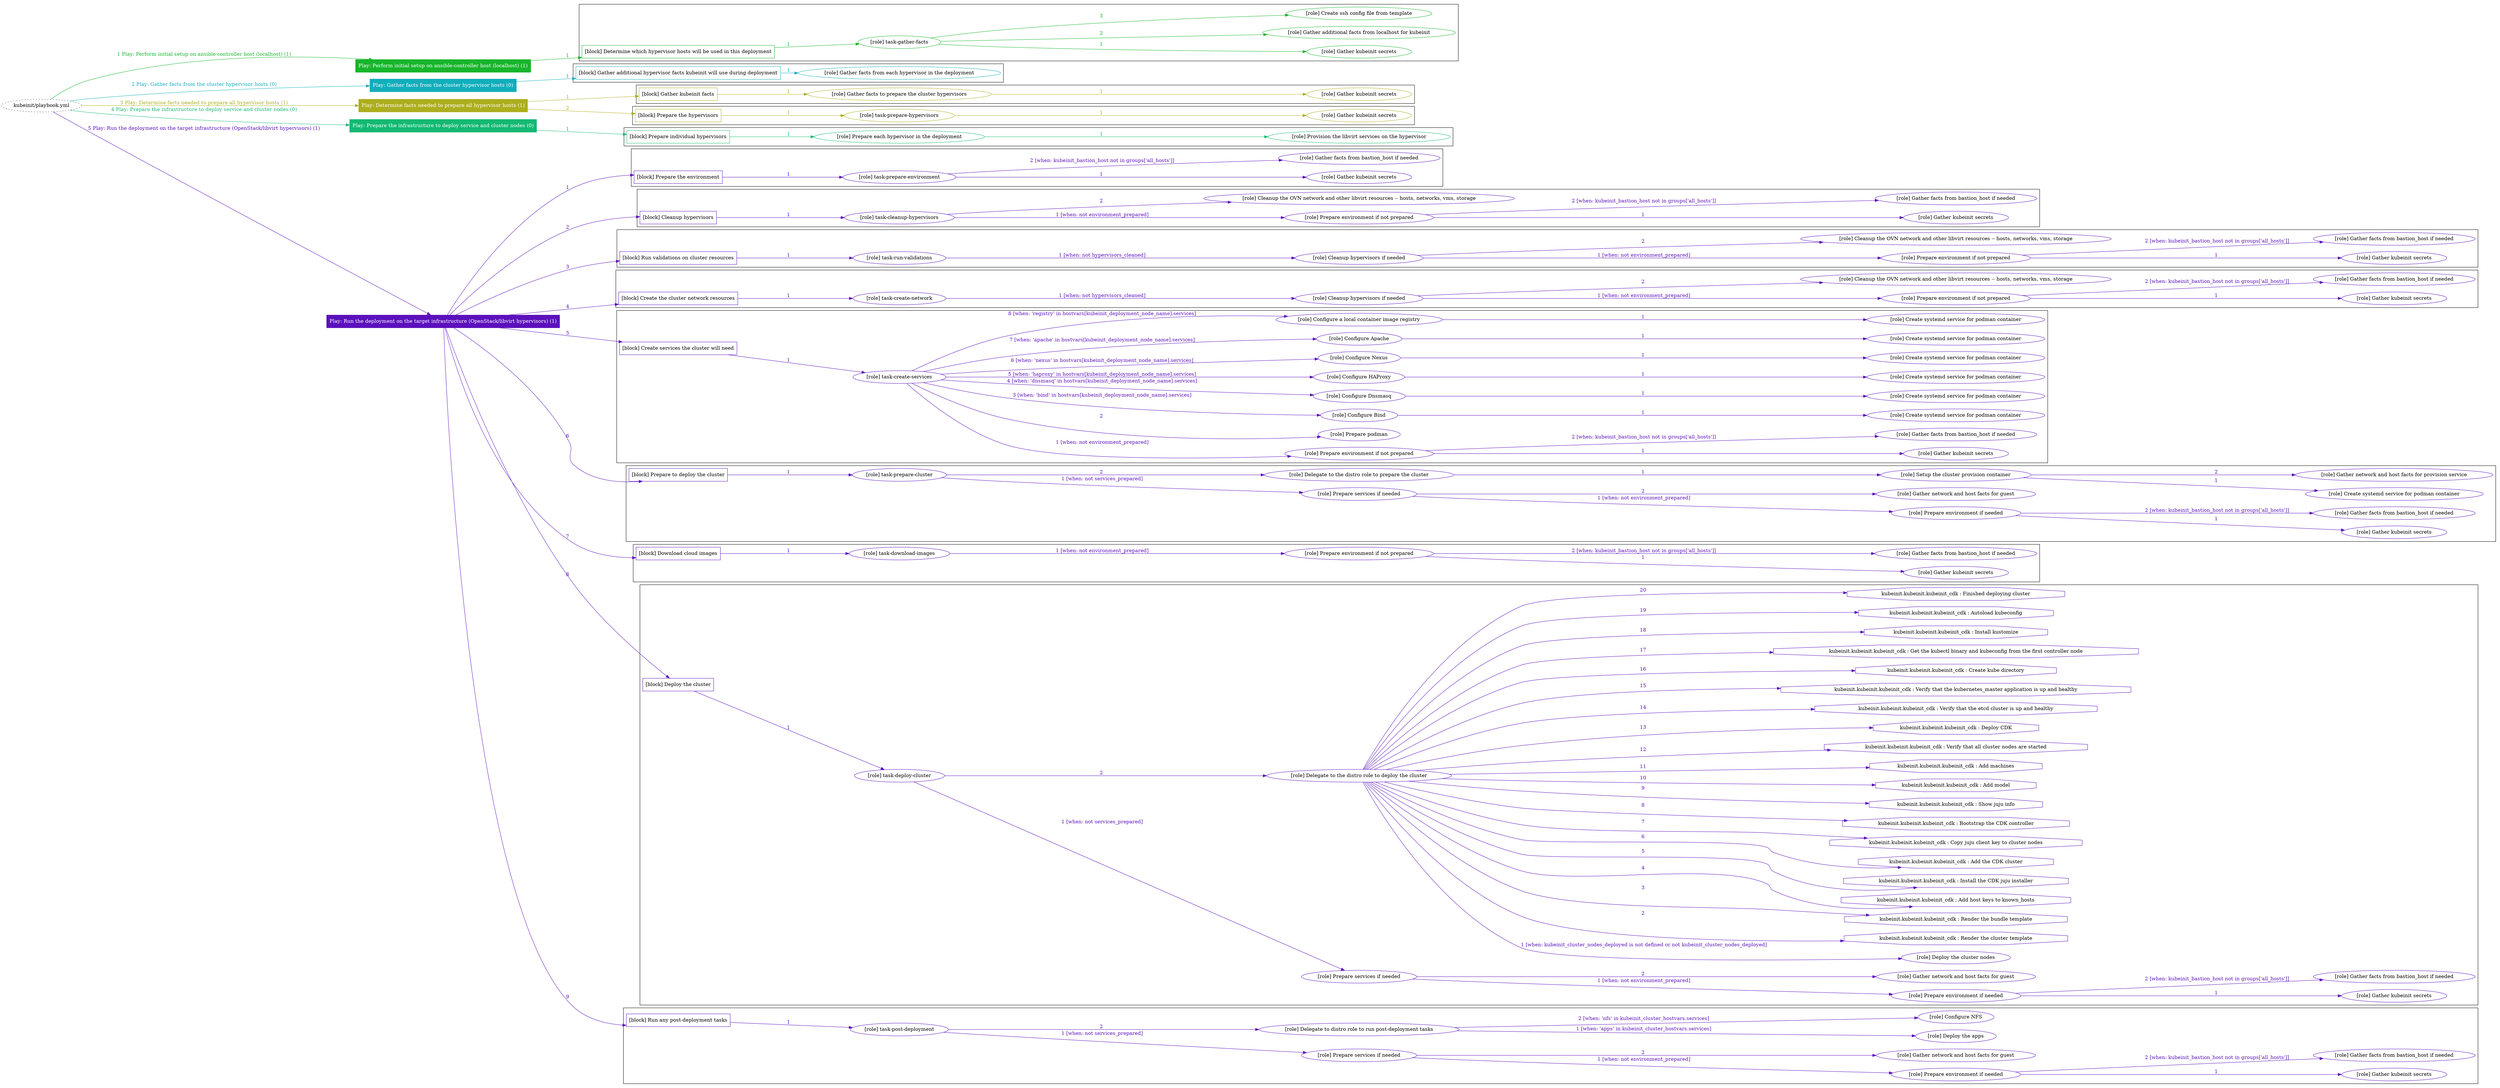 digraph {
	graph [concentrate=true ordering=in rankdir=LR ratio=fill]
	edge [esep=5 sep=10]
	"kubeinit/playbook.yml" [URL="/home/runner/work/kubeinit/kubeinit/kubeinit/playbook.yml" id=playbook_a14b5420 style=dotted]
	"kubeinit/playbook.yml" -> play_3ce2e60b [label="1 Play: Perform initial setup on ansible-controller host (localhost) (1)" color="#17b52b" fontcolor="#17b52b" id=edge_play_3ce2e60b labeltooltip="1 Play: Perform initial setup on ansible-controller host (localhost) (1)" tooltip="1 Play: Perform initial setup on ansible-controller host (localhost) (1)"]
	subgraph "Play: Perform initial setup on ansible-controller host (localhost) (1)" {
		play_3ce2e60b [label="Play: Perform initial setup on ansible-controller host (localhost) (1)" URL="/home/runner/work/kubeinit/kubeinit/kubeinit/playbook.yml" color="#17b52b" fontcolor="#ffffff" id=play_3ce2e60b shape=box style=filled tooltip=localhost]
		play_3ce2e60b -> block_1adaca70 [label=1 color="#17b52b" fontcolor="#17b52b" id=edge_block_1adaca70 labeltooltip=1 tooltip=1]
		subgraph cluster_block_1adaca70 {
			block_1adaca70 [label="[block] Determine which hypervisor hosts will be used in this deployment" URL="/home/runner/work/kubeinit/kubeinit/kubeinit/playbook.yml" color="#17b52b" id=block_1adaca70 labeltooltip="Determine which hypervisor hosts will be used in this deployment" shape=box tooltip="Determine which hypervisor hosts will be used in this deployment"]
			block_1adaca70 -> role_599510e9 [label="1 " color="#17b52b" fontcolor="#17b52b" id=edge_role_599510e9 labeltooltip="1 " tooltip="1 "]
			subgraph "task-gather-facts" {
				role_599510e9 [label="[role] task-gather-facts" URL="/home/runner/work/kubeinit/kubeinit/kubeinit/playbook.yml" color="#17b52b" id=role_599510e9 tooltip="task-gather-facts"]
				role_599510e9 -> role_5af4ceb7 [label="1 " color="#17b52b" fontcolor="#17b52b" id=edge_role_5af4ceb7 labeltooltip="1 " tooltip="1 "]
				subgraph "Gather kubeinit secrets" {
					role_5af4ceb7 [label="[role] Gather kubeinit secrets" URL="/home/runner/.ansible/collections/ansible_collections/kubeinit/kubeinit/roles/kubeinit_prepare/tasks/build_hypervisors_group.yml" color="#17b52b" id=role_5af4ceb7 tooltip="Gather kubeinit secrets"]
				}
				role_599510e9 -> role_268dfda2 [label="2 " color="#17b52b" fontcolor="#17b52b" id=edge_role_268dfda2 labeltooltip="2 " tooltip="2 "]
				subgraph "Gather additional facts from localhost for kubeinit" {
					role_268dfda2 [label="[role] Gather additional facts from localhost for kubeinit" URL="/home/runner/.ansible/collections/ansible_collections/kubeinit/kubeinit/roles/kubeinit_prepare/tasks/build_hypervisors_group.yml" color="#17b52b" id=role_268dfda2 tooltip="Gather additional facts from localhost for kubeinit"]
				}
				role_599510e9 -> role_df94aa9d [label="3 " color="#17b52b" fontcolor="#17b52b" id=edge_role_df94aa9d labeltooltip="3 " tooltip="3 "]
				subgraph "Create ssh config file from template" {
					role_df94aa9d [label="[role] Create ssh config file from template" URL="/home/runner/.ansible/collections/ansible_collections/kubeinit/kubeinit/roles/kubeinit_prepare/tasks/build_hypervisors_group.yml" color="#17b52b" id=role_df94aa9d tooltip="Create ssh config file from template"]
				}
			}
		}
	}
	"kubeinit/playbook.yml" -> play_21a0e5b2 [label="2 Play: Gather facts from the cluster hypervisor hosts (0)" color="#11aebb" fontcolor="#11aebb" id=edge_play_21a0e5b2 labeltooltip="2 Play: Gather facts from the cluster hypervisor hosts (0)" tooltip="2 Play: Gather facts from the cluster hypervisor hosts (0)"]
	subgraph "Play: Gather facts from the cluster hypervisor hosts (0)" {
		play_21a0e5b2 [label="Play: Gather facts from the cluster hypervisor hosts (0)" URL="/home/runner/work/kubeinit/kubeinit/kubeinit/playbook.yml" color="#11aebb" fontcolor="#ffffff" id=play_21a0e5b2 shape=box style=filled tooltip="Play: Gather facts from the cluster hypervisor hosts (0)"]
		play_21a0e5b2 -> block_8c7ff491 [label=1 color="#11aebb" fontcolor="#11aebb" id=edge_block_8c7ff491 labeltooltip=1 tooltip=1]
		subgraph cluster_block_8c7ff491 {
			block_8c7ff491 [label="[block] Gather additional hypervisor facts kubeinit will use during deployment" URL="/home/runner/work/kubeinit/kubeinit/kubeinit/playbook.yml" color="#11aebb" id=block_8c7ff491 labeltooltip="Gather additional hypervisor facts kubeinit will use during deployment" shape=box tooltip="Gather additional hypervisor facts kubeinit will use during deployment"]
			block_8c7ff491 -> role_2716cd0c [label="1 " color="#11aebb" fontcolor="#11aebb" id=edge_role_2716cd0c labeltooltip="1 " tooltip="1 "]
			subgraph "Gather facts from each hypervisor in the deployment" {
				role_2716cd0c [label="[role] Gather facts from each hypervisor in the deployment" URL="/home/runner/work/kubeinit/kubeinit/kubeinit/playbook.yml" color="#11aebb" id=role_2716cd0c tooltip="Gather facts from each hypervisor in the deployment"]
			}
		}
	}
	"kubeinit/playbook.yml" -> play_515b85c1 [label="3 Play: Determine facts needed to prepare all hypervisor hosts (1)" color="#acae1e" fontcolor="#acae1e" id=edge_play_515b85c1 labeltooltip="3 Play: Determine facts needed to prepare all hypervisor hosts (1)" tooltip="3 Play: Determine facts needed to prepare all hypervisor hosts (1)"]
	subgraph "Play: Determine facts needed to prepare all hypervisor hosts (1)" {
		play_515b85c1 [label="Play: Determine facts needed to prepare all hypervisor hosts (1)" URL="/home/runner/work/kubeinit/kubeinit/kubeinit/playbook.yml" color="#acae1e" fontcolor="#ffffff" id=play_515b85c1 shape=box style=filled tooltip=localhost]
		play_515b85c1 -> block_fa8e7d96 [label=1 color="#acae1e" fontcolor="#acae1e" id=edge_block_fa8e7d96 labeltooltip=1 tooltip=1]
		subgraph cluster_block_fa8e7d96 {
			block_fa8e7d96 [label="[block] Gather kubeinit facts" URL="/home/runner/work/kubeinit/kubeinit/kubeinit/playbook.yml" color="#acae1e" id=block_fa8e7d96 labeltooltip="Gather kubeinit facts" shape=box tooltip="Gather kubeinit facts"]
			block_fa8e7d96 -> role_298094d1 [label="1 " color="#acae1e" fontcolor="#acae1e" id=edge_role_298094d1 labeltooltip="1 " tooltip="1 "]
			subgraph "Gather facts to prepare the cluster hypervisors" {
				role_298094d1 [label="[role] Gather facts to prepare the cluster hypervisors" URL="/home/runner/work/kubeinit/kubeinit/kubeinit/playbook.yml" color="#acae1e" id=role_298094d1 tooltip="Gather facts to prepare the cluster hypervisors"]
				role_298094d1 -> role_91e3d3db [label="1 " color="#acae1e" fontcolor="#acae1e" id=edge_role_91e3d3db labeltooltip="1 " tooltip="1 "]
				subgraph "Gather kubeinit secrets" {
					role_91e3d3db [label="[role] Gather kubeinit secrets" URL="/home/runner/.ansible/collections/ansible_collections/kubeinit/kubeinit/roles/kubeinit_prepare/tasks/gather_kubeinit_facts.yml" color="#acae1e" id=role_91e3d3db tooltip="Gather kubeinit secrets"]
				}
			}
		}
		play_515b85c1 -> block_a8f4d631 [label=2 color="#acae1e" fontcolor="#acae1e" id=edge_block_a8f4d631 labeltooltip=2 tooltip=2]
		subgraph cluster_block_a8f4d631 {
			block_a8f4d631 [label="[block] Prepare the hypervisors" URL="/home/runner/work/kubeinit/kubeinit/kubeinit/playbook.yml" color="#acae1e" id=block_a8f4d631 labeltooltip="Prepare the hypervisors" shape=box tooltip="Prepare the hypervisors"]
			block_a8f4d631 -> role_bceeeb3e [label="1 " color="#acae1e" fontcolor="#acae1e" id=edge_role_bceeeb3e labeltooltip="1 " tooltip="1 "]
			subgraph "task-prepare-hypervisors" {
				role_bceeeb3e [label="[role] task-prepare-hypervisors" URL="/home/runner/work/kubeinit/kubeinit/kubeinit/playbook.yml" color="#acae1e" id=role_bceeeb3e tooltip="task-prepare-hypervisors"]
				role_bceeeb3e -> role_c709ffb8 [label="1 " color="#acae1e" fontcolor="#acae1e" id=edge_role_c709ffb8 labeltooltip="1 " tooltip="1 "]
				subgraph "Gather kubeinit secrets" {
					role_c709ffb8 [label="[role] Gather kubeinit secrets" URL="/home/runner/.ansible/collections/ansible_collections/kubeinit/kubeinit/roles/kubeinit_prepare/tasks/gather_kubeinit_facts.yml" color="#acae1e" id=role_c709ffb8 tooltip="Gather kubeinit secrets"]
				}
			}
		}
	}
	"kubeinit/playbook.yml" -> play_12b8f088 [label="4 Play: Prepare the infrastructure to deploy service and cluster nodes (0)" color="#13b972" fontcolor="#13b972" id=edge_play_12b8f088 labeltooltip="4 Play: Prepare the infrastructure to deploy service and cluster nodes (0)" tooltip="4 Play: Prepare the infrastructure to deploy service and cluster nodes (0)"]
	subgraph "Play: Prepare the infrastructure to deploy service and cluster nodes (0)" {
		play_12b8f088 [label="Play: Prepare the infrastructure to deploy service and cluster nodes (0)" URL="/home/runner/work/kubeinit/kubeinit/kubeinit/playbook.yml" color="#13b972" fontcolor="#ffffff" id=play_12b8f088 shape=box style=filled tooltip="Play: Prepare the infrastructure to deploy service and cluster nodes (0)"]
		play_12b8f088 -> block_a2cc7036 [label=1 color="#13b972" fontcolor="#13b972" id=edge_block_a2cc7036 labeltooltip=1 tooltip=1]
		subgraph cluster_block_a2cc7036 {
			block_a2cc7036 [label="[block] Prepare individual hypervisors" URL="/home/runner/work/kubeinit/kubeinit/kubeinit/playbook.yml" color="#13b972" id=block_a2cc7036 labeltooltip="Prepare individual hypervisors" shape=box tooltip="Prepare individual hypervisors"]
			block_a2cc7036 -> role_7cd573d6 [label="1 " color="#13b972" fontcolor="#13b972" id=edge_role_7cd573d6 labeltooltip="1 " tooltip="1 "]
			subgraph "Prepare each hypervisor in the deployment" {
				role_7cd573d6 [label="[role] Prepare each hypervisor in the deployment" URL="/home/runner/work/kubeinit/kubeinit/kubeinit/playbook.yml" color="#13b972" id=role_7cd573d6 tooltip="Prepare each hypervisor in the deployment"]
				role_7cd573d6 -> role_f5385f2f [label="1 " color="#13b972" fontcolor="#13b972" id=edge_role_f5385f2f labeltooltip="1 " tooltip="1 "]
				subgraph "Provision the libvirt services on the hypervisor" {
					role_f5385f2f [label="[role] Provision the libvirt services on the hypervisor" URL="/home/runner/.ansible/collections/ansible_collections/kubeinit/kubeinit/roles/kubeinit_prepare/tasks/prepare_hypervisor.yml" color="#13b972" id=role_f5385f2f tooltip="Provision the libvirt services on the hypervisor"]
				}
			}
		}
	}
	"kubeinit/playbook.yml" -> play_154c9caf [label="5 Play: Run the deployment on the target infrastructure (OpenStack/libvirt hypervisors) (1)" color="#5b10bc" fontcolor="#5b10bc" id=edge_play_154c9caf labeltooltip="5 Play: Run the deployment on the target infrastructure (OpenStack/libvirt hypervisors) (1)" tooltip="5 Play: Run the deployment on the target infrastructure (OpenStack/libvirt hypervisors) (1)"]
	subgraph "Play: Run the deployment on the target infrastructure (OpenStack/libvirt hypervisors) (1)" {
		play_154c9caf [label="Play: Run the deployment on the target infrastructure (OpenStack/libvirt hypervisors) (1)" URL="/home/runner/work/kubeinit/kubeinit/kubeinit/playbook.yml" color="#5b10bc" fontcolor="#ffffff" id=play_154c9caf shape=box style=filled tooltip=localhost]
		play_154c9caf -> block_e3af1c83 [label=1 color="#5b10bc" fontcolor="#5b10bc" id=edge_block_e3af1c83 labeltooltip=1 tooltip=1]
		subgraph cluster_block_e3af1c83 {
			block_e3af1c83 [label="[block] Prepare the environment" URL="/home/runner/work/kubeinit/kubeinit/kubeinit/playbook.yml" color="#5b10bc" id=block_e3af1c83 labeltooltip="Prepare the environment" shape=box tooltip="Prepare the environment"]
			block_e3af1c83 -> role_77020bd3 [label="1 " color="#5b10bc" fontcolor="#5b10bc" id=edge_role_77020bd3 labeltooltip="1 " tooltip="1 "]
			subgraph "task-prepare-environment" {
				role_77020bd3 [label="[role] task-prepare-environment" URL="/home/runner/work/kubeinit/kubeinit/kubeinit/playbook.yml" color="#5b10bc" id=role_77020bd3 tooltip="task-prepare-environment"]
				role_77020bd3 -> role_6a75161e [label="1 " color="#5b10bc" fontcolor="#5b10bc" id=edge_role_6a75161e labeltooltip="1 " tooltip="1 "]
				subgraph "Gather kubeinit secrets" {
					role_6a75161e [label="[role] Gather kubeinit secrets" URL="/home/runner/.ansible/collections/ansible_collections/kubeinit/kubeinit/roles/kubeinit_prepare/tasks/gather_kubeinit_facts.yml" color="#5b10bc" id=role_6a75161e tooltip="Gather kubeinit secrets"]
				}
				role_77020bd3 -> role_53509706 [label="2 [when: kubeinit_bastion_host not in groups['all_hosts']]" color="#5b10bc" fontcolor="#5b10bc" id=edge_role_53509706 labeltooltip="2 [when: kubeinit_bastion_host not in groups['all_hosts']]" tooltip="2 [when: kubeinit_bastion_host not in groups['all_hosts']]"]
				subgraph "Gather facts from bastion_host if needed" {
					role_53509706 [label="[role] Gather facts from bastion_host if needed" URL="/home/runner/.ansible/collections/ansible_collections/kubeinit/kubeinit/roles/kubeinit_prepare/tasks/main.yml" color="#5b10bc" id=role_53509706 tooltip="Gather facts from bastion_host if needed"]
				}
			}
		}
		play_154c9caf -> block_52e7f9a8 [label=2 color="#5b10bc" fontcolor="#5b10bc" id=edge_block_52e7f9a8 labeltooltip=2 tooltip=2]
		subgraph cluster_block_52e7f9a8 {
			block_52e7f9a8 [label="[block] Cleanup hypervisors" URL="/home/runner/work/kubeinit/kubeinit/kubeinit/playbook.yml" color="#5b10bc" id=block_52e7f9a8 labeltooltip="Cleanup hypervisors" shape=box tooltip="Cleanup hypervisors"]
			block_52e7f9a8 -> role_1a2ee803 [label="1 " color="#5b10bc" fontcolor="#5b10bc" id=edge_role_1a2ee803 labeltooltip="1 " tooltip="1 "]
			subgraph "task-cleanup-hypervisors" {
				role_1a2ee803 [label="[role] task-cleanup-hypervisors" URL="/home/runner/work/kubeinit/kubeinit/kubeinit/playbook.yml" color="#5b10bc" id=role_1a2ee803 tooltip="task-cleanup-hypervisors"]
				role_1a2ee803 -> role_7d489701 [label="1 [when: not environment_prepared]" color="#5b10bc" fontcolor="#5b10bc" id=edge_role_7d489701 labeltooltip="1 [when: not environment_prepared]" tooltip="1 [when: not environment_prepared]"]
				subgraph "Prepare environment if not prepared" {
					role_7d489701 [label="[role] Prepare environment if not prepared" URL="/home/runner/.ansible/collections/ansible_collections/kubeinit/kubeinit/roles/kubeinit_libvirt/tasks/cleanup_hypervisors.yml" color="#5b10bc" id=role_7d489701 tooltip="Prepare environment if not prepared"]
					role_7d489701 -> role_77c0d9e7 [label="1 " color="#5b10bc" fontcolor="#5b10bc" id=edge_role_77c0d9e7 labeltooltip="1 " tooltip="1 "]
					subgraph "Gather kubeinit secrets" {
						role_77c0d9e7 [label="[role] Gather kubeinit secrets" URL="/home/runner/.ansible/collections/ansible_collections/kubeinit/kubeinit/roles/kubeinit_prepare/tasks/gather_kubeinit_facts.yml" color="#5b10bc" id=role_77c0d9e7 tooltip="Gather kubeinit secrets"]
					}
					role_7d489701 -> role_cb0edd28 [label="2 [when: kubeinit_bastion_host not in groups['all_hosts']]" color="#5b10bc" fontcolor="#5b10bc" id=edge_role_cb0edd28 labeltooltip="2 [when: kubeinit_bastion_host not in groups['all_hosts']]" tooltip="2 [when: kubeinit_bastion_host not in groups['all_hosts']]"]
					subgraph "Gather facts from bastion_host if needed" {
						role_cb0edd28 [label="[role] Gather facts from bastion_host if needed" URL="/home/runner/.ansible/collections/ansible_collections/kubeinit/kubeinit/roles/kubeinit_prepare/tasks/main.yml" color="#5b10bc" id=role_cb0edd28 tooltip="Gather facts from bastion_host if needed"]
					}
				}
				role_1a2ee803 -> role_94191d8a [label="2 " color="#5b10bc" fontcolor="#5b10bc" id=edge_role_94191d8a labeltooltip="2 " tooltip="2 "]
				subgraph "Cleanup the OVN network and other libvirt resources -- hosts, networks, vms, storage" {
					role_94191d8a [label="[role] Cleanup the OVN network and other libvirt resources -- hosts, networks, vms, storage" URL="/home/runner/.ansible/collections/ansible_collections/kubeinit/kubeinit/roles/kubeinit_libvirt/tasks/cleanup_hypervisors.yml" color="#5b10bc" id=role_94191d8a tooltip="Cleanup the OVN network and other libvirt resources -- hosts, networks, vms, storage"]
				}
			}
		}
		play_154c9caf -> block_f08cfa74 [label=3 color="#5b10bc" fontcolor="#5b10bc" id=edge_block_f08cfa74 labeltooltip=3 tooltip=3]
		subgraph cluster_block_f08cfa74 {
			block_f08cfa74 [label="[block] Run validations on cluster resources" URL="/home/runner/work/kubeinit/kubeinit/kubeinit/playbook.yml" color="#5b10bc" id=block_f08cfa74 labeltooltip="Run validations on cluster resources" shape=box tooltip="Run validations on cluster resources"]
			block_f08cfa74 -> role_52cbbaa5 [label="1 " color="#5b10bc" fontcolor="#5b10bc" id=edge_role_52cbbaa5 labeltooltip="1 " tooltip="1 "]
			subgraph "task-run-validations" {
				role_52cbbaa5 [label="[role] task-run-validations" URL="/home/runner/work/kubeinit/kubeinit/kubeinit/playbook.yml" color="#5b10bc" id=role_52cbbaa5 tooltip="task-run-validations"]
				role_52cbbaa5 -> role_26e53a1a [label="1 [when: not hypervisors_cleaned]" color="#5b10bc" fontcolor="#5b10bc" id=edge_role_26e53a1a labeltooltip="1 [when: not hypervisors_cleaned]" tooltip="1 [when: not hypervisors_cleaned]"]
				subgraph "Cleanup hypervisors if needed" {
					role_26e53a1a [label="[role] Cleanup hypervisors if needed" URL="/home/runner/.ansible/collections/ansible_collections/kubeinit/kubeinit/roles/kubeinit_validations/tasks/main.yml" color="#5b10bc" id=role_26e53a1a tooltip="Cleanup hypervisors if needed"]
					role_26e53a1a -> role_f3821ec8 [label="1 [when: not environment_prepared]" color="#5b10bc" fontcolor="#5b10bc" id=edge_role_f3821ec8 labeltooltip="1 [when: not environment_prepared]" tooltip="1 [when: not environment_prepared]"]
					subgraph "Prepare environment if not prepared" {
						role_f3821ec8 [label="[role] Prepare environment if not prepared" URL="/home/runner/.ansible/collections/ansible_collections/kubeinit/kubeinit/roles/kubeinit_libvirt/tasks/cleanup_hypervisors.yml" color="#5b10bc" id=role_f3821ec8 tooltip="Prepare environment if not prepared"]
						role_f3821ec8 -> role_8c0816c8 [label="1 " color="#5b10bc" fontcolor="#5b10bc" id=edge_role_8c0816c8 labeltooltip="1 " tooltip="1 "]
						subgraph "Gather kubeinit secrets" {
							role_8c0816c8 [label="[role] Gather kubeinit secrets" URL="/home/runner/.ansible/collections/ansible_collections/kubeinit/kubeinit/roles/kubeinit_prepare/tasks/gather_kubeinit_facts.yml" color="#5b10bc" id=role_8c0816c8 tooltip="Gather kubeinit secrets"]
						}
						role_f3821ec8 -> role_23d54dbe [label="2 [when: kubeinit_bastion_host not in groups['all_hosts']]" color="#5b10bc" fontcolor="#5b10bc" id=edge_role_23d54dbe labeltooltip="2 [when: kubeinit_bastion_host not in groups['all_hosts']]" tooltip="2 [when: kubeinit_bastion_host not in groups['all_hosts']]"]
						subgraph "Gather facts from bastion_host if needed" {
							role_23d54dbe [label="[role] Gather facts from bastion_host if needed" URL="/home/runner/.ansible/collections/ansible_collections/kubeinit/kubeinit/roles/kubeinit_prepare/tasks/main.yml" color="#5b10bc" id=role_23d54dbe tooltip="Gather facts from bastion_host if needed"]
						}
					}
					role_26e53a1a -> role_1a995c28 [label="2 " color="#5b10bc" fontcolor="#5b10bc" id=edge_role_1a995c28 labeltooltip="2 " tooltip="2 "]
					subgraph "Cleanup the OVN network and other libvirt resources -- hosts, networks, vms, storage" {
						role_1a995c28 [label="[role] Cleanup the OVN network and other libvirt resources -- hosts, networks, vms, storage" URL="/home/runner/.ansible/collections/ansible_collections/kubeinit/kubeinit/roles/kubeinit_libvirt/tasks/cleanup_hypervisors.yml" color="#5b10bc" id=role_1a995c28 tooltip="Cleanup the OVN network and other libvirt resources -- hosts, networks, vms, storage"]
					}
				}
			}
		}
		play_154c9caf -> block_e2d48ba4 [label=4 color="#5b10bc" fontcolor="#5b10bc" id=edge_block_e2d48ba4 labeltooltip=4 tooltip=4]
		subgraph cluster_block_e2d48ba4 {
			block_e2d48ba4 [label="[block] Create the cluster network resources" URL="/home/runner/work/kubeinit/kubeinit/kubeinit/playbook.yml" color="#5b10bc" id=block_e2d48ba4 labeltooltip="Create the cluster network resources" shape=box tooltip="Create the cluster network resources"]
			block_e2d48ba4 -> role_6010f653 [label="1 " color="#5b10bc" fontcolor="#5b10bc" id=edge_role_6010f653 labeltooltip="1 " tooltip="1 "]
			subgraph "task-create-network" {
				role_6010f653 [label="[role] task-create-network" URL="/home/runner/work/kubeinit/kubeinit/kubeinit/playbook.yml" color="#5b10bc" id=role_6010f653 tooltip="task-create-network"]
				role_6010f653 -> role_c07aea2e [label="1 [when: not hypervisors_cleaned]" color="#5b10bc" fontcolor="#5b10bc" id=edge_role_c07aea2e labeltooltip="1 [when: not hypervisors_cleaned]" tooltip="1 [when: not hypervisors_cleaned]"]
				subgraph "Cleanup hypervisors if needed" {
					role_c07aea2e [label="[role] Cleanup hypervisors if needed" URL="/home/runner/.ansible/collections/ansible_collections/kubeinit/kubeinit/roles/kubeinit_libvirt/tasks/create_network.yml" color="#5b10bc" id=role_c07aea2e tooltip="Cleanup hypervisors if needed"]
					role_c07aea2e -> role_3ec9208f [label="1 [when: not environment_prepared]" color="#5b10bc" fontcolor="#5b10bc" id=edge_role_3ec9208f labeltooltip="1 [when: not environment_prepared]" tooltip="1 [when: not environment_prepared]"]
					subgraph "Prepare environment if not prepared" {
						role_3ec9208f [label="[role] Prepare environment if not prepared" URL="/home/runner/.ansible/collections/ansible_collections/kubeinit/kubeinit/roles/kubeinit_libvirt/tasks/cleanup_hypervisors.yml" color="#5b10bc" id=role_3ec9208f tooltip="Prepare environment if not prepared"]
						role_3ec9208f -> role_6ec9a0c4 [label="1 " color="#5b10bc" fontcolor="#5b10bc" id=edge_role_6ec9a0c4 labeltooltip="1 " tooltip="1 "]
						subgraph "Gather kubeinit secrets" {
							role_6ec9a0c4 [label="[role] Gather kubeinit secrets" URL="/home/runner/.ansible/collections/ansible_collections/kubeinit/kubeinit/roles/kubeinit_prepare/tasks/gather_kubeinit_facts.yml" color="#5b10bc" id=role_6ec9a0c4 tooltip="Gather kubeinit secrets"]
						}
						role_3ec9208f -> role_4490980e [label="2 [when: kubeinit_bastion_host not in groups['all_hosts']]" color="#5b10bc" fontcolor="#5b10bc" id=edge_role_4490980e labeltooltip="2 [when: kubeinit_bastion_host not in groups['all_hosts']]" tooltip="2 [when: kubeinit_bastion_host not in groups['all_hosts']]"]
						subgraph "Gather facts from bastion_host if needed" {
							role_4490980e [label="[role] Gather facts from bastion_host if needed" URL="/home/runner/.ansible/collections/ansible_collections/kubeinit/kubeinit/roles/kubeinit_prepare/tasks/main.yml" color="#5b10bc" id=role_4490980e tooltip="Gather facts from bastion_host if needed"]
						}
					}
					role_c07aea2e -> role_720986c0 [label="2 " color="#5b10bc" fontcolor="#5b10bc" id=edge_role_720986c0 labeltooltip="2 " tooltip="2 "]
					subgraph "Cleanup the OVN network and other libvirt resources -- hosts, networks, vms, storage" {
						role_720986c0 [label="[role] Cleanup the OVN network and other libvirt resources -- hosts, networks, vms, storage" URL="/home/runner/.ansible/collections/ansible_collections/kubeinit/kubeinit/roles/kubeinit_libvirt/tasks/cleanup_hypervisors.yml" color="#5b10bc" id=role_720986c0 tooltip="Cleanup the OVN network and other libvirt resources -- hosts, networks, vms, storage"]
					}
				}
			}
		}
		play_154c9caf -> block_6d68c91f [label=5 color="#5b10bc" fontcolor="#5b10bc" id=edge_block_6d68c91f labeltooltip=5 tooltip=5]
		subgraph cluster_block_6d68c91f {
			block_6d68c91f [label="[block] Create services the cluster will need" URL="/home/runner/work/kubeinit/kubeinit/kubeinit/playbook.yml" color="#5b10bc" id=block_6d68c91f labeltooltip="Create services the cluster will need" shape=box tooltip="Create services the cluster will need"]
			block_6d68c91f -> role_4c043a24 [label="1 " color="#5b10bc" fontcolor="#5b10bc" id=edge_role_4c043a24 labeltooltip="1 " tooltip="1 "]
			subgraph "task-create-services" {
				role_4c043a24 [label="[role] task-create-services" URL="/home/runner/work/kubeinit/kubeinit/kubeinit/playbook.yml" color="#5b10bc" id=role_4c043a24 tooltip="task-create-services"]
				role_4c043a24 -> role_9c7662bb [label="1 [when: not environment_prepared]" color="#5b10bc" fontcolor="#5b10bc" id=edge_role_9c7662bb labeltooltip="1 [when: not environment_prepared]" tooltip="1 [when: not environment_prepared]"]
				subgraph "Prepare environment if not prepared" {
					role_9c7662bb [label="[role] Prepare environment if not prepared" URL="/home/runner/.ansible/collections/ansible_collections/kubeinit/kubeinit/roles/kubeinit_services/tasks/main.yml" color="#5b10bc" id=role_9c7662bb tooltip="Prepare environment if not prepared"]
					role_9c7662bb -> role_eada794f [label="1 " color="#5b10bc" fontcolor="#5b10bc" id=edge_role_eada794f labeltooltip="1 " tooltip="1 "]
					subgraph "Gather kubeinit secrets" {
						role_eada794f [label="[role] Gather kubeinit secrets" URL="/home/runner/.ansible/collections/ansible_collections/kubeinit/kubeinit/roles/kubeinit_prepare/tasks/gather_kubeinit_facts.yml" color="#5b10bc" id=role_eada794f tooltip="Gather kubeinit secrets"]
					}
					role_9c7662bb -> role_74d9d7d6 [label="2 [when: kubeinit_bastion_host not in groups['all_hosts']]" color="#5b10bc" fontcolor="#5b10bc" id=edge_role_74d9d7d6 labeltooltip="2 [when: kubeinit_bastion_host not in groups['all_hosts']]" tooltip="2 [when: kubeinit_bastion_host not in groups['all_hosts']]"]
					subgraph "Gather facts from bastion_host if needed" {
						role_74d9d7d6 [label="[role] Gather facts from bastion_host if needed" URL="/home/runner/.ansible/collections/ansible_collections/kubeinit/kubeinit/roles/kubeinit_prepare/tasks/main.yml" color="#5b10bc" id=role_74d9d7d6 tooltip="Gather facts from bastion_host if needed"]
					}
				}
				role_4c043a24 -> role_58288ac5 [label="2 " color="#5b10bc" fontcolor="#5b10bc" id=edge_role_58288ac5 labeltooltip="2 " tooltip="2 "]
				subgraph "Prepare podman" {
					role_58288ac5 [label="[role] Prepare podman" URL="/home/runner/.ansible/collections/ansible_collections/kubeinit/kubeinit/roles/kubeinit_services/tasks/00_create_service_pod.yml" color="#5b10bc" id=role_58288ac5 tooltip="Prepare podman"]
				}
				role_4c043a24 -> role_70135255 [label="3 [when: 'bind' in hostvars[kubeinit_deployment_node_name].services]" color="#5b10bc" fontcolor="#5b10bc" id=edge_role_70135255 labeltooltip="3 [when: 'bind' in hostvars[kubeinit_deployment_node_name].services]" tooltip="3 [when: 'bind' in hostvars[kubeinit_deployment_node_name].services]"]
				subgraph "Configure Bind" {
					role_70135255 [label="[role] Configure Bind" URL="/home/runner/.ansible/collections/ansible_collections/kubeinit/kubeinit/roles/kubeinit_services/tasks/start_services_containers.yml" color="#5b10bc" id=role_70135255 tooltip="Configure Bind"]
					role_70135255 -> role_4771de10 [label="1 " color="#5b10bc" fontcolor="#5b10bc" id=edge_role_4771de10 labeltooltip="1 " tooltip="1 "]
					subgraph "Create systemd service for podman container" {
						role_4771de10 [label="[role] Create systemd service for podman container" URL="/home/runner/.ansible/collections/ansible_collections/kubeinit/kubeinit/roles/kubeinit_bind/tasks/main.yml" color="#5b10bc" id=role_4771de10 tooltip="Create systemd service for podman container"]
					}
				}
				role_4c043a24 -> role_ff57af61 [label="4 [when: 'dnsmasq' in hostvars[kubeinit_deployment_node_name].services]" color="#5b10bc" fontcolor="#5b10bc" id=edge_role_ff57af61 labeltooltip="4 [when: 'dnsmasq' in hostvars[kubeinit_deployment_node_name].services]" tooltip="4 [when: 'dnsmasq' in hostvars[kubeinit_deployment_node_name].services]"]
				subgraph "Configure Dnsmasq" {
					role_ff57af61 [label="[role] Configure Dnsmasq" URL="/home/runner/.ansible/collections/ansible_collections/kubeinit/kubeinit/roles/kubeinit_services/tasks/start_services_containers.yml" color="#5b10bc" id=role_ff57af61 tooltip="Configure Dnsmasq"]
					role_ff57af61 -> role_8102d80c [label="1 " color="#5b10bc" fontcolor="#5b10bc" id=edge_role_8102d80c labeltooltip="1 " tooltip="1 "]
					subgraph "Create systemd service for podman container" {
						role_8102d80c [label="[role] Create systemd service for podman container" URL="/home/runner/.ansible/collections/ansible_collections/kubeinit/kubeinit/roles/kubeinit_dnsmasq/tasks/main.yml" color="#5b10bc" id=role_8102d80c tooltip="Create systemd service for podman container"]
					}
				}
				role_4c043a24 -> role_4d17503b [label="5 [when: 'haproxy' in hostvars[kubeinit_deployment_node_name].services]" color="#5b10bc" fontcolor="#5b10bc" id=edge_role_4d17503b labeltooltip="5 [when: 'haproxy' in hostvars[kubeinit_deployment_node_name].services]" tooltip="5 [when: 'haproxy' in hostvars[kubeinit_deployment_node_name].services]"]
				subgraph "Configure HAProxy" {
					role_4d17503b [label="[role] Configure HAProxy" URL="/home/runner/.ansible/collections/ansible_collections/kubeinit/kubeinit/roles/kubeinit_services/tasks/start_services_containers.yml" color="#5b10bc" id=role_4d17503b tooltip="Configure HAProxy"]
					role_4d17503b -> role_f6bc999a [label="1 " color="#5b10bc" fontcolor="#5b10bc" id=edge_role_f6bc999a labeltooltip="1 " tooltip="1 "]
					subgraph "Create systemd service for podman container" {
						role_f6bc999a [label="[role] Create systemd service for podman container" URL="/home/runner/.ansible/collections/ansible_collections/kubeinit/kubeinit/roles/kubeinit_haproxy/tasks/main.yml" color="#5b10bc" id=role_f6bc999a tooltip="Create systemd service for podman container"]
					}
				}
				role_4c043a24 -> role_ecd2fc0b [label="6 [when: 'nexus' in hostvars[kubeinit_deployment_node_name].services]" color="#5b10bc" fontcolor="#5b10bc" id=edge_role_ecd2fc0b labeltooltip="6 [when: 'nexus' in hostvars[kubeinit_deployment_node_name].services]" tooltip="6 [when: 'nexus' in hostvars[kubeinit_deployment_node_name].services]"]
				subgraph "Configure Nexus" {
					role_ecd2fc0b [label="[role] Configure Nexus" URL="/home/runner/.ansible/collections/ansible_collections/kubeinit/kubeinit/roles/kubeinit_services/tasks/start_services_containers.yml" color="#5b10bc" id=role_ecd2fc0b tooltip="Configure Nexus"]
					role_ecd2fc0b -> role_f782d4af [label="1 " color="#5b10bc" fontcolor="#5b10bc" id=edge_role_f782d4af labeltooltip="1 " tooltip="1 "]
					subgraph "Create systemd service for podman container" {
						role_f782d4af [label="[role] Create systemd service for podman container" URL="/home/runner/.ansible/collections/ansible_collections/kubeinit/kubeinit/roles/kubeinit_nexus/tasks/main.yml" color="#5b10bc" id=role_f782d4af tooltip="Create systemd service for podman container"]
					}
				}
				role_4c043a24 -> role_7f078383 [label="7 [when: 'apache' in hostvars[kubeinit_deployment_node_name].services]" color="#5b10bc" fontcolor="#5b10bc" id=edge_role_7f078383 labeltooltip="7 [when: 'apache' in hostvars[kubeinit_deployment_node_name].services]" tooltip="7 [when: 'apache' in hostvars[kubeinit_deployment_node_name].services]"]
				subgraph "Configure Apache" {
					role_7f078383 [label="[role] Configure Apache" URL="/home/runner/.ansible/collections/ansible_collections/kubeinit/kubeinit/roles/kubeinit_services/tasks/start_services_containers.yml" color="#5b10bc" id=role_7f078383 tooltip="Configure Apache"]
					role_7f078383 -> role_e8644b57 [label="1 " color="#5b10bc" fontcolor="#5b10bc" id=edge_role_e8644b57 labeltooltip="1 " tooltip="1 "]
					subgraph "Create systemd service for podman container" {
						role_e8644b57 [label="[role] Create systemd service for podman container" URL="/home/runner/.ansible/collections/ansible_collections/kubeinit/kubeinit/roles/kubeinit_apache/tasks/main.yml" color="#5b10bc" id=role_e8644b57 tooltip="Create systemd service for podman container"]
					}
				}
				role_4c043a24 -> role_cbed2400 [label="8 [when: 'registry' in hostvars[kubeinit_deployment_node_name].services]" color="#5b10bc" fontcolor="#5b10bc" id=edge_role_cbed2400 labeltooltip="8 [when: 'registry' in hostvars[kubeinit_deployment_node_name].services]" tooltip="8 [when: 'registry' in hostvars[kubeinit_deployment_node_name].services]"]
				subgraph "Configure a local container image registry" {
					role_cbed2400 [label="[role] Configure a local container image registry" URL="/home/runner/.ansible/collections/ansible_collections/kubeinit/kubeinit/roles/kubeinit_services/tasks/start_services_containers.yml" color="#5b10bc" id=role_cbed2400 tooltip="Configure a local container image registry"]
					role_cbed2400 -> role_19f80bfe [label="1 " color="#5b10bc" fontcolor="#5b10bc" id=edge_role_19f80bfe labeltooltip="1 " tooltip="1 "]
					subgraph "Create systemd service for podman container" {
						role_19f80bfe [label="[role] Create systemd service for podman container" URL="/home/runner/.ansible/collections/ansible_collections/kubeinit/kubeinit/roles/kubeinit_registry/tasks/main.yml" color="#5b10bc" id=role_19f80bfe tooltip="Create systemd service for podman container"]
					}
				}
			}
		}
		play_154c9caf -> block_5b0be5aa [label=6 color="#5b10bc" fontcolor="#5b10bc" id=edge_block_5b0be5aa labeltooltip=6 tooltip=6]
		subgraph cluster_block_5b0be5aa {
			block_5b0be5aa [label="[block] Prepare to deploy the cluster" URL="/home/runner/work/kubeinit/kubeinit/kubeinit/playbook.yml" color="#5b10bc" id=block_5b0be5aa labeltooltip="Prepare to deploy the cluster" shape=box tooltip="Prepare to deploy the cluster"]
			block_5b0be5aa -> role_1a643ce2 [label="1 " color="#5b10bc" fontcolor="#5b10bc" id=edge_role_1a643ce2 labeltooltip="1 " tooltip="1 "]
			subgraph "task-prepare-cluster" {
				role_1a643ce2 [label="[role] task-prepare-cluster" URL="/home/runner/work/kubeinit/kubeinit/kubeinit/playbook.yml" color="#5b10bc" id=role_1a643ce2 tooltip="task-prepare-cluster"]
				role_1a643ce2 -> role_fb44e1b0 [label="1 [when: not services_prepared]" color="#5b10bc" fontcolor="#5b10bc" id=edge_role_fb44e1b0 labeltooltip="1 [when: not services_prepared]" tooltip="1 [when: not services_prepared]"]
				subgraph "Prepare services if needed" {
					role_fb44e1b0 [label="[role] Prepare services if needed" URL="/home/runner/.ansible/collections/ansible_collections/kubeinit/kubeinit/roles/kubeinit_prepare/tasks/prepare_cluster.yml" color="#5b10bc" id=role_fb44e1b0 tooltip="Prepare services if needed"]
					role_fb44e1b0 -> role_7fa83f7a [label="1 [when: not environment_prepared]" color="#5b10bc" fontcolor="#5b10bc" id=edge_role_7fa83f7a labeltooltip="1 [when: not environment_prepared]" tooltip="1 [when: not environment_prepared]"]
					subgraph "Prepare environment if needed" {
						role_7fa83f7a [label="[role] Prepare environment if needed" URL="/home/runner/.ansible/collections/ansible_collections/kubeinit/kubeinit/roles/kubeinit_services/tasks/prepare_services.yml" color="#5b10bc" id=role_7fa83f7a tooltip="Prepare environment if needed"]
						role_7fa83f7a -> role_5cb386c5 [label="1 " color="#5b10bc" fontcolor="#5b10bc" id=edge_role_5cb386c5 labeltooltip="1 " tooltip="1 "]
						subgraph "Gather kubeinit secrets" {
							role_5cb386c5 [label="[role] Gather kubeinit secrets" URL="/home/runner/.ansible/collections/ansible_collections/kubeinit/kubeinit/roles/kubeinit_prepare/tasks/gather_kubeinit_facts.yml" color="#5b10bc" id=role_5cb386c5 tooltip="Gather kubeinit secrets"]
						}
						role_7fa83f7a -> role_4a61c3bd [label="2 [when: kubeinit_bastion_host not in groups['all_hosts']]" color="#5b10bc" fontcolor="#5b10bc" id=edge_role_4a61c3bd labeltooltip="2 [when: kubeinit_bastion_host not in groups['all_hosts']]" tooltip="2 [when: kubeinit_bastion_host not in groups['all_hosts']]"]
						subgraph "Gather facts from bastion_host if needed" {
							role_4a61c3bd [label="[role] Gather facts from bastion_host if needed" URL="/home/runner/.ansible/collections/ansible_collections/kubeinit/kubeinit/roles/kubeinit_prepare/tasks/main.yml" color="#5b10bc" id=role_4a61c3bd tooltip="Gather facts from bastion_host if needed"]
						}
					}
					role_fb44e1b0 -> role_43b12b75 [label="2 " color="#5b10bc" fontcolor="#5b10bc" id=edge_role_43b12b75 labeltooltip="2 " tooltip="2 "]
					subgraph "Gather network and host facts for guest" {
						role_43b12b75 [label="[role] Gather network and host facts for guest" URL="/home/runner/.ansible/collections/ansible_collections/kubeinit/kubeinit/roles/kubeinit_services/tasks/prepare_services.yml" color="#5b10bc" id=role_43b12b75 tooltip="Gather network and host facts for guest"]
					}
				}
				role_1a643ce2 -> role_507fe937 [label="2 " color="#5b10bc" fontcolor="#5b10bc" id=edge_role_507fe937 labeltooltip="2 " tooltip="2 "]
				subgraph "Delegate to the distro role to prepare the cluster" {
					role_507fe937 [label="[role] Delegate to the distro role to prepare the cluster" URL="/home/runner/.ansible/collections/ansible_collections/kubeinit/kubeinit/roles/kubeinit_prepare/tasks/prepare_cluster.yml" color="#5b10bc" id=role_507fe937 tooltip="Delegate to the distro role to prepare the cluster"]
					role_507fe937 -> role_ad2b5510 [label="1 " color="#5b10bc" fontcolor="#5b10bc" id=edge_role_ad2b5510 labeltooltip="1 " tooltip="1 "]
					subgraph "Setup the cluster provision container" {
						role_ad2b5510 [label="[role] Setup the cluster provision container" URL="/home/runner/.ansible/collections/ansible_collections/kubeinit/kubeinit/roles/kubeinit_cdk/tasks/prepare_cluster.yml" color="#5b10bc" id=role_ad2b5510 tooltip="Setup the cluster provision container"]
						role_ad2b5510 -> role_4c2a5bf3 [label="1 " color="#5b10bc" fontcolor="#5b10bc" id=edge_role_4c2a5bf3 labeltooltip="1 " tooltip="1 "]
						subgraph "Create systemd service for podman container" {
							role_4c2a5bf3 [label="[role] Create systemd service for podman container" URL="/home/runner/.ansible/collections/ansible_collections/kubeinit/kubeinit/roles/kubeinit_services/tasks/create_provision_container.yml" color="#5b10bc" id=role_4c2a5bf3 tooltip="Create systemd service for podman container"]
						}
						role_ad2b5510 -> role_6e2181db [label="2 " color="#5b10bc" fontcolor="#5b10bc" id=edge_role_6e2181db labeltooltip="2 " tooltip="2 "]
						subgraph "Gather network and host facts for provision service" {
							role_6e2181db [label="[role] Gather network and host facts for provision service" URL="/home/runner/.ansible/collections/ansible_collections/kubeinit/kubeinit/roles/kubeinit_services/tasks/create_provision_container.yml" color="#5b10bc" id=role_6e2181db tooltip="Gather network and host facts for provision service"]
						}
					}
				}
			}
		}
		play_154c9caf -> block_8b22092c [label=7 color="#5b10bc" fontcolor="#5b10bc" id=edge_block_8b22092c labeltooltip=7 tooltip=7]
		subgraph cluster_block_8b22092c {
			block_8b22092c [label="[block] Download cloud images" URL="/home/runner/work/kubeinit/kubeinit/kubeinit/playbook.yml" color="#5b10bc" id=block_8b22092c labeltooltip="Download cloud images" shape=box tooltip="Download cloud images"]
			block_8b22092c -> role_f85c06bb [label="1 " color="#5b10bc" fontcolor="#5b10bc" id=edge_role_f85c06bb labeltooltip="1 " tooltip="1 "]
			subgraph "task-download-images" {
				role_f85c06bb [label="[role] task-download-images" URL="/home/runner/work/kubeinit/kubeinit/kubeinit/playbook.yml" color="#5b10bc" id=role_f85c06bb tooltip="task-download-images"]
				role_f85c06bb -> role_3e096180 [label="1 [when: not environment_prepared]" color="#5b10bc" fontcolor="#5b10bc" id=edge_role_3e096180 labeltooltip="1 [when: not environment_prepared]" tooltip="1 [when: not environment_prepared]"]
				subgraph "Prepare environment if not prepared" {
					role_3e096180 [label="[role] Prepare environment if not prepared" URL="/home/runner/.ansible/collections/ansible_collections/kubeinit/kubeinit/roles/kubeinit_libvirt/tasks/download_cloud_images.yml" color="#5b10bc" id=role_3e096180 tooltip="Prepare environment if not prepared"]
					role_3e096180 -> role_b4319a1c [label="1 " color="#5b10bc" fontcolor="#5b10bc" id=edge_role_b4319a1c labeltooltip="1 " tooltip="1 "]
					subgraph "Gather kubeinit secrets" {
						role_b4319a1c [label="[role] Gather kubeinit secrets" URL="/home/runner/.ansible/collections/ansible_collections/kubeinit/kubeinit/roles/kubeinit_prepare/tasks/gather_kubeinit_facts.yml" color="#5b10bc" id=role_b4319a1c tooltip="Gather kubeinit secrets"]
					}
					role_3e096180 -> role_e8b0dc12 [label="2 [when: kubeinit_bastion_host not in groups['all_hosts']]" color="#5b10bc" fontcolor="#5b10bc" id=edge_role_e8b0dc12 labeltooltip="2 [when: kubeinit_bastion_host not in groups['all_hosts']]" tooltip="2 [when: kubeinit_bastion_host not in groups['all_hosts']]"]
					subgraph "Gather facts from bastion_host if needed" {
						role_e8b0dc12 [label="[role] Gather facts from bastion_host if needed" URL="/home/runner/.ansible/collections/ansible_collections/kubeinit/kubeinit/roles/kubeinit_prepare/tasks/main.yml" color="#5b10bc" id=role_e8b0dc12 tooltip="Gather facts from bastion_host if needed"]
					}
				}
			}
		}
		play_154c9caf -> block_a0d6ae55 [label=8 color="#5b10bc" fontcolor="#5b10bc" id=edge_block_a0d6ae55 labeltooltip=8 tooltip=8]
		subgraph cluster_block_a0d6ae55 {
			block_a0d6ae55 [label="[block] Deploy the cluster" URL="/home/runner/work/kubeinit/kubeinit/kubeinit/playbook.yml" color="#5b10bc" id=block_a0d6ae55 labeltooltip="Deploy the cluster" shape=box tooltip="Deploy the cluster"]
			block_a0d6ae55 -> role_b26cc315 [label="1 " color="#5b10bc" fontcolor="#5b10bc" id=edge_role_b26cc315 labeltooltip="1 " tooltip="1 "]
			subgraph "task-deploy-cluster" {
				role_b26cc315 [label="[role] task-deploy-cluster" URL="/home/runner/work/kubeinit/kubeinit/kubeinit/playbook.yml" color="#5b10bc" id=role_b26cc315 tooltip="task-deploy-cluster"]
				role_b26cc315 -> role_dd4efb46 [label="1 [when: not services_prepared]" color="#5b10bc" fontcolor="#5b10bc" id=edge_role_dd4efb46 labeltooltip="1 [when: not services_prepared]" tooltip="1 [when: not services_prepared]"]
				subgraph "Prepare services if needed" {
					role_dd4efb46 [label="[role] Prepare services if needed" URL="/home/runner/.ansible/collections/ansible_collections/kubeinit/kubeinit/roles/kubeinit_prepare/tasks/deploy_cluster.yml" color="#5b10bc" id=role_dd4efb46 tooltip="Prepare services if needed"]
					role_dd4efb46 -> role_0dbd19fe [label="1 [when: not environment_prepared]" color="#5b10bc" fontcolor="#5b10bc" id=edge_role_0dbd19fe labeltooltip="1 [when: not environment_prepared]" tooltip="1 [when: not environment_prepared]"]
					subgraph "Prepare environment if needed" {
						role_0dbd19fe [label="[role] Prepare environment if needed" URL="/home/runner/.ansible/collections/ansible_collections/kubeinit/kubeinit/roles/kubeinit_services/tasks/prepare_services.yml" color="#5b10bc" id=role_0dbd19fe tooltip="Prepare environment if needed"]
						role_0dbd19fe -> role_c43e1c6c [label="1 " color="#5b10bc" fontcolor="#5b10bc" id=edge_role_c43e1c6c labeltooltip="1 " tooltip="1 "]
						subgraph "Gather kubeinit secrets" {
							role_c43e1c6c [label="[role] Gather kubeinit secrets" URL="/home/runner/.ansible/collections/ansible_collections/kubeinit/kubeinit/roles/kubeinit_prepare/tasks/gather_kubeinit_facts.yml" color="#5b10bc" id=role_c43e1c6c tooltip="Gather kubeinit secrets"]
						}
						role_0dbd19fe -> role_3c0cb0f0 [label="2 [when: kubeinit_bastion_host not in groups['all_hosts']]" color="#5b10bc" fontcolor="#5b10bc" id=edge_role_3c0cb0f0 labeltooltip="2 [when: kubeinit_bastion_host not in groups['all_hosts']]" tooltip="2 [when: kubeinit_bastion_host not in groups['all_hosts']]"]
						subgraph "Gather facts from bastion_host if needed" {
							role_3c0cb0f0 [label="[role] Gather facts from bastion_host if needed" URL="/home/runner/.ansible/collections/ansible_collections/kubeinit/kubeinit/roles/kubeinit_prepare/tasks/main.yml" color="#5b10bc" id=role_3c0cb0f0 tooltip="Gather facts from bastion_host if needed"]
						}
					}
					role_dd4efb46 -> role_806ab30a [label="2 " color="#5b10bc" fontcolor="#5b10bc" id=edge_role_806ab30a labeltooltip="2 " tooltip="2 "]
					subgraph "Gather network and host facts for guest" {
						role_806ab30a [label="[role] Gather network and host facts for guest" URL="/home/runner/.ansible/collections/ansible_collections/kubeinit/kubeinit/roles/kubeinit_services/tasks/prepare_services.yml" color="#5b10bc" id=role_806ab30a tooltip="Gather network and host facts for guest"]
					}
				}
				role_b26cc315 -> role_dc674c55 [label="2 " color="#5b10bc" fontcolor="#5b10bc" id=edge_role_dc674c55 labeltooltip="2 " tooltip="2 "]
				subgraph "Delegate to the distro role to deploy the cluster" {
					role_dc674c55 [label="[role] Delegate to the distro role to deploy the cluster" URL="/home/runner/.ansible/collections/ansible_collections/kubeinit/kubeinit/roles/kubeinit_prepare/tasks/deploy_cluster.yml" color="#5b10bc" id=role_dc674c55 tooltip="Delegate to the distro role to deploy the cluster"]
					role_dc674c55 -> role_8402cf4c [label="1 [when: kubeinit_cluster_nodes_deployed is not defined or not kubeinit_cluster_nodes_deployed]" color="#5b10bc" fontcolor="#5b10bc" id=edge_role_8402cf4c labeltooltip="1 [when: kubeinit_cluster_nodes_deployed is not defined or not kubeinit_cluster_nodes_deployed]" tooltip="1 [when: kubeinit_cluster_nodes_deployed is not defined or not kubeinit_cluster_nodes_deployed]"]
					subgraph "Deploy the cluster nodes" {
						role_8402cf4c [label="[role] Deploy the cluster nodes" URL="/home/runner/.ansible/collections/ansible_collections/kubeinit/kubeinit/roles/kubeinit_cdk/tasks/main.yml" color="#5b10bc" id=role_8402cf4c tooltip="Deploy the cluster nodes"]
					}
					task_da3e04af [label="kubeinit.kubeinit.kubeinit_cdk : Render the cluster template" URL="/home/runner/.ansible/collections/ansible_collections/kubeinit/kubeinit/roles/kubeinit_cdk/tasks/main.yml" color="#5b10bc" id=task_da3e04af shape=octagon tooltip="kubeinit.kubeinit.kubeinit_cdk : Render the cluster template"]
					role_dc674c55 -> task_da3e04af [label="2 " color="#5b10bc" fontcolor="#5b10bc" id=edge_task_da3e04af labeltooltip="2 " tooltip="2 "]
					task_b7353e84 [label="kubeinit.kubeinit.kubeinit_cdk : Render the bundle template" URL="/home/runner/.ansible/collections/ansible_collections/kubeinit/kubeinit/roles/kubeinit_cdk/tasks/main.yml" color="#5b10bc" id=task_b7353e84 shape=octagon tooltip="kubeinit.kubeinit.kubeinit_cdk : Render the bundle template"]
					role_dc674c55 -> task_b7353e84 [label="3 " color="#5b10bc" fontcolor="#5b10bc" id=edge_task_b7353e84 labeltooltip="3 " tooltip="3 "]
					task_e71922ff [label="kubeinit.kubeinit.kubeinit_cdk : Add host keys to known_hosts" URL="/home/runner/.ansible/collections/ansible_collections/kubeinit/kubeinit/roles/kubeinit_cdk/tasks/main.yml" color="#5b10bc" id=task_e71922ff shape=octagon tooltip="kubeinit.kubeinit.kubeinit_cdk : Add host keys to known_hosts"]
					role_dc674c55 -> task_e71922ff [label="4 " color="#5b10bc" fontcolor="#5b10bc" id=edge_task_e71922ff labeltooltip="4 " tooltip="4 "]
					task_247c8175 [label="kubeinit.kubeinit.kubeinit_cdk : Install the CDK juju installer" URL="/home/runner/.ansible/collections/ansible_collections/kubeinit/kubeinit/roles/kubeinit_cdk/tasks/main.yml" color="#5b10bc" id=task_247c8175 shape=octagon tooltip="kubeinit.kubeinit.kubeinit_cdk : Install the CDK juju installer"]
					role_dc674c55 -> task_247c8175 [label="5 " color="#5b10bc" fontcolor="#5b10bc" id=edge_task_247c8175 labeltooltip="5 " tooltip="5 "]
					task_3495a696 [label="kubeinit.kubeinit.kubeinit_cdk : Add the CDK cluster" URL="/home/runner/.ansible/collections/ansible_collections/kubeinit/kubeinit/roles/kubeinit_cdk/tasks/main.yml" color="#5b10bc" id=task_3495a696 shape=octagon tooltip="kubeinit.kubeinit.kubeinit_cdk : Add the CDK cluster"]
					role_dc674c55 -> task_3495a696 [label="6 " color="#5b10bc" fontcolor="#5b10bc" id=edge_task_3495a696 labeltooltip="6 " tooltip="6 "]
					task_4bc12b1d [label="kubeinit.kubeinit.kubeinit_cdk : Copy juju client key to cluster nodes" URL="/home/runner/.ansible/collections/ansible_collections/kubeinit/kubeinit/roles/kubeinit_cdk/tasks/main.yml" color="#5b10bc" id=task_4bc12b1d shape=octagon tooltip="kubeinit.kubeinit.kubeinit_cdk : Copy juju client key to cluster nodes"]
					role_dc674c55 -> task_4bc12b1d [label="7 " color="#5b10bc" fontcolor="#5b10bc" id=edge_task_4bc12b1d labeltooltip="7 " tooltip="7 "]
					task_9fdcff81 [label="kubeinit.kubeinit.kubeinit_cdk : Bootstrap the CDK controller" URL="/home/runner/.ansible/collections/ansible_collections/kubeinit/kubeinit/roles/kubeinit_cdk/tasks/main.yml" color="#5b10bc" id=task_9fdcff81 shape=octagon tooltip="kubeinit.kubeinit.kubeinit_cdk : Bootstrap the CDK controller"]
					role_dc674c55 -> task_9fdcff81 [label="8 " color="#5b10bc" fontcolor="#5b10bc" id=edge_task_9fdcff81 labeltooltip="8 " tooltip="8 "]
					task_4cf98c40 [label="kubeinit.kubeinit.kubeinit_cdk : Show juju info" URL="/home/runner/.ansible/collections/ansible_collections/kubeinit/kubeinit/roles/kubeinit_cdk/tasks/main.yml" color="#5b10bc" id=task_4cf98c40 shape=octagon tooltip="kubeinit.kubeinit.kubeinit_cdk : Show juju info"]
					role_dc674c55 -> task_4cf98c40 [label="9 " color="#5b10bc" fontcolor="#5b10bc" id=edge_task_4cf98c40 labeltooltip="9 " tooltip="9 "]
					task_a1447be2 [label="kubeinit.kubeinit.kubeinit_cdk : Add model" URL="/home/runner/.ansible/collections/ansible_collections/kubeinit/kubeinit/roles/kubeinit_cdk/tasks/main.yml" color="#5b10bc" id=task_a1447be2 shape=octagon tooltip="kubeinit.kubeinit.kubeinit_cdk : Add model"]
					role_dc674c55 -> task_a1447be2 [label="10 " color="#5b10bc" fontcolor="#5b10bc" id=edge_task_a1447be2 labeltooltip="10 " tooltip="10 "]
					task_2f5fb431 [label="kubeinit.kubeinit.kubeinit_cdk : Add machines" URL="/home/runner/.ansible/collections/ansible_collections/kubeinit/kubeinit/roles/kubeinit_cdk/tasks/main.yml" color="#5b10bc" id=task_2f5fb431 shape=octagon tooltip="kubeinit.kubeinit.kubeinit_cdk : Add machines"]
					role_dc674c55 -> task_2f5fb431 [label="11 " color="#5b10bc" fontcolor="#5b10bc" id=edge_task_2f5fb431 labeltooltip="11 " tooltip="11 "]
					task_1ae681cd [label="kubeinit.kubeinit.kubeinit_cdk : Verify that all cluster nodes are started" URL="/home/runner/.ansible/collections/ansible_collections/kubeinit/kubeinit/roles/kubeinit_cdk/tasks/main.yml" color="#5b10bc" id=task_1ae681cd shape=octagon tooltip="kubeinit.kubeinit.kubeinit_cdk : Verify that all cluster nodes are started"]
					role_dc674c55 -> task_1ae681cd [label="12 " color="#5b10bc" fontcolor="#5b10bc" id=edge_task_1ae681cd labeltooltip="12 " tooltip="12 "]
					task_5d02fd92 [label="kubeinit.kubeinit.kubeinit_cdk : Deploy CDK" URL="/home/runner/.ansible/collections/ansible_collections/kubeinit/kubeinit/roles/kubeinit_cdk/tasks/main.yml" color="#5b10bc" id=task_5d02fd92 shape=octagon tooltip="kubeinit.kubeinit.kubeinit_cdk : Deploy CDK"]
					role_dc674c55 -> task_5d02fd92 [label="13 " color="#5b10bc" fontcolor="#5b10bc" id=edge_task_5d02fd92 labeltooltip="13 " tooltip="13 "]
					task_23824548 [label="kubeinit.kubeinit.kubeinit_cdk : Verify that the etcd cluster is up and healthy" URL="/home/runner/.ansible/collections/ansible_collections/kubeinit/kubeinit/roles/kubeinit_cdk/tasks/main.yml" color="#5b10bc" id=task_23824548 shape=octagon tooltip="kubeinit.kubeinit.kubeinit_cdk : Verify that the etcd cluster is up and healthy"]
					role_dc674c55 -> task_23824548 [label="14 " color="#5b10bc" fontcolor="#5b10bc" id=edge_task_23824548 labeltooltip="14 " tooltip="14 "]
					task_a5d2d17f [label="kubeinit.kubeinit.kubeinit_cdk : Verify that the kubernetes_master application is up and healthy" URL="/home/runner/.ansible/collections/ansible_collections/kubeinit/kubeinit/roles/kubeinit_cdk/tasks/main.yml" color="#5b10bc" id=task_a5d2d17f shape=octagon tooltip="kubeinit.kubeinit.kubeinit_cdk : Verify that the kubernetes_master application is up and healthy"]
					role_dc674c55 -> task_a5d2d17f [label="15 " color="#5b10bc" fontcolor="#5b10bc" id=edge_task_a5d2d17f labeltooltip="15 " tooltip="15 "]
					task_5dd43dc9 [label="kubeinit.kubeinit.kubeinit_cdk : Create kube directory" URL="/home/runner/.ansible/collections/ansible_collections/kubeinit/kubeinit/roles/kubeinit_cdk/tasks/main.yml" color="#5b10bc" id=task_5dd43dc9 shape=octagon tooltip="kubeinit.kubeinit.kubeinit_cdk : Create kube directory"]
					role_dc674c55 -> task_5dd43dc9 [label="16 " color="#5b10bc" fontcolor="#5b10bc" id=edge_task_5dd43dc9 labeltooltip="16 " tooltip="16 "]
					task_ec1f1c18 [label="kubeinit.kubeinit.kubeinit_cdk : Get the kubectl binary and kubeconfig from the first controller node" URL="/home/runner/.ansible/collections/ansible_collections/kubeinit/kubeinit/roles/kubeinit_cdk/tasks/main.yml" color="#5b10bc" id=task_ec1f1c18 shape=octagon tooltip="kubeinit.kubeinit.kubeinit_cdk : Get the kubectl binary and kubeconfig from the first controller node"]
					role_dc674c55 -> task_ec1f1c18 [label="17 " color="#5b10bc" fontcolor="#5b10bc" id=edge_task_ec1f1c18 labeltooltip="17 " tooltip="17 "]
					task_056848de [label="kubeinit.kubeinit.kubeinit_cdk : Install kustomize" URL="/home/runner/.ansible/collections/ansible_collections/kubeinit/kubeinit/roles/kubeinit_cdk/tasks/main.yml" color="#5b10bc" id=task_056848de shape=octagon tooltip="kubeinit.kubeinit.kubeinit_cdk : Install kustomize"]
					role_dc674c55 -> task_056848de [label="18 " color="#5b10bc" fontcolor="#5b10bc" id=edge_task_056848de labeltooltip="18 " tooltip="18 "]
					task_ca307a80 [label="kubeinit.kubeinit.kubeinit_cdk : Autoload kubeconfig" URL="/home/runner/.ansible/collections/ansible_collections/kubeinit/kubeinit/roles/kubeinit_cdk/tasks/main.yml" color="#5b10bc" id=task_ca307a80 shape=octagon tooltip="kubeinit.kubeinit.kubeinit_cdk : Autoload kubeconfig"]
					role_dc674c55 -> task_ca307a80 [label="19 " color="#5b10bc" fontcolor="#5b10bc" id=edge_task_ca307a80 labeltooltip="19 " tooltip="19 "]
					task_fd08c5f8 [label="kubeinit.kubeinit.kubeinit_cdk : Finished deploying cluster" URL="/home/runner/.ansible/collections/ansible_collections/kubeinit/kubeinit/roles/kubeinit_cdk/tasks/main.yml" color="#5b10bc" id=task_fd08c5f8 shape=octagon tooltip="kubeinit.kubeinit.kubeinit_cdk : Finished deploying cluster"]
					role_dc674c55 -> task_fd08c5f8 [label="20 " color="#5b10bc" fontcolor="#5b10bc" id=edge_task_fd08c5f8 labeltooltip="20 " tooltip="20 "]
				}
			}
		}
		play_154c9caf -> block_df0f7e72 [label=9 color="#5b10bc" fontcolor="#5b10bc" id=edge_block_df0f7e72 labeltooltip=9 tooltip=9]
		subgraph cluster_block_df0f7e72 {
			block_df0f7e72 [label="[block] Run any post-deployment tasks" URL="/home/runner/work/kubeinit/kubeinit/kubeinit/playbook.yml" color="#5b10bc" id=block_df0f7e72 labeltooltip="Run any post-deployment tasks" shape=box tooltip="Run any post-deployment tasks"]
			block_df0f7e72 -> role_63d5b560 [label="1 " color="#5b10bc" fontcolor="#5b10bc" id=edge_role_63d5b560 labeltooltip="1 " tooltip="1 "]
			subgraph "task-post-deployment" {
				role_63d5b560 [label="[role] task-post-deployment" URL="/home/runner/work/kubeinit/kubeinit/kubeinit/playbook.yml" color="#5b10bc" id=role_63d5b560 tooltip="task-post-deployment"]
				role_63d5b560 -> role_5c984202 [label="1 [when: not services_prepared]" color="#5b10bc" fontcolor="#5b10bc" id=edge_role_5c984202 labeltooltip="1 [when: not services_prepared]" tooltip="1 [when: not services_prepared]"]
				subgraph "Prepare services if needed" {
					role_5c984202 [label="[role] Prepare services if needed" URL="/home/runner/.ansible/collections/ansible_collections/kubeinit/kubeinit/roles/kubeinit_prepare/tasks/post_deployment.yml" color="#5b10bc" id=role_5c984202 tooltip="Prepare services if needed"]
					role_5c984202 -> role_d42286e9 [label="1 [when: not environment_prepared]" color="#5b10bc" fontcolor="#5b10bc" id=edge_role_d42286e9 labeltooltip="1 [when: not environment_prepared]" tooltip="1 [when: not environment_prepared]"]
					subgraph "Prepare environment if needed" {
						role_d42286e9 [label="[role] Prepare environment if needed" URL="/home/runner/.ansible/collections/ansible_collections/kubeinit/kubeinit/roles/kubeinit_services/tasks/prepare_services.yml" color="#5b10bc" id=role_d42286e9 tooltip="Prepare environment if needed"]
						role_d42286e9 -> role_91293127 [label="1 " color="#5b10bc" fontcolor="#5b10bc" id=edge_role_91293127 labeltooltip="1 " tooltip="1 "]
						subgraph "Gather kubeinit secrets" {
							role_91293127 [label="[role] Gather kubeinit secrets" URL="/home/runner/.ansible/collections/ansible_collections/kubeinit/kubeinit/roles/kubeinit_prepare/tasks/gather_kubeinit_facts.yml" color="#5b10bc" id=role_91293127 tooltip="Gather kubeinit secrets"]
						}
						role_d42286e9 -> role_cf53274f [label="2 [when: kubeinit_bastion_host not in groups['all_hosts']]" color="#5b10bc" fontcolor="#5b10bc" id=edge_role_cf53274f labeltooltip="2 [when: kubeinit_bastion_host not in groups['all_hosts']]" tooltip="2 [when: kubeinit_bastion_host not in groups['all_hosts']]"]
						subgraph "Gather facts from bastion_host if needed" {
							role_cf53274f [label="[role] Gather facts from bastion_host if needed" URL="/home/runner/.ansible/collections/ansible_collections/kubeinit/kubeinit/roles/kubeinit_prepare/tasks/main.yml" color="#5b10bc" id=role_cf53274f tooltip="Gather facts from bastion_host if needed"]
						}
					}
					role_5c984202 -> role_760ebc43 [label="2 " color="#5b10bc" fontcolor="#5b10bc" id=edge_role_760ebc43 labeltooltip="2 " tooltip="2 "]
					subgraph "Gather network and host facts for guest" {
						role_760ebc43 [label="[role] Gather network and host facts for guest" URL="/home/runner/.ansible/collections/ansible_collections/kubeinit/kubeinit/roles/kubeinit_services/tasks/prepare_services.yml" color="#5b10bc" id=role_760ebc43 tooltip="Gather network and host facts for guest"]
					}
				}
				role_63d5b560 -> role_15d01110 [label="2 " color="#5b10bc" fontcolor="#5b10bc" id=edge_role_15d01110 labeltooltip="2 " tooltip="2 "]
				subgraph "Delegate to distro role to run post-deployment tasks" {
					role_15d01110 [label="[role] Delegate to distro role to run post-deployment tasks" URL="/home/runner/.ansible/collections/ansible_collections/kubeinit/kubeinit/roles/kubeinit_prepare/tasks/post_deployment.yml" color="#5b10bc" id=role_15d01110 tooltip="Delegate to distro role to run post-deployment tasks"]
					role_15d01110 -> role_17a59cf1 [label="1 [when: 'apps' in kubeinit_cluster_hostvars.services]" color="#5b10bc" fontcolor="#5b10bc" id=edge_role_17a59cf1 labeltooltip="1 [when: 'apps' in kubeinit_cluster_hostvars.services]" tooltip="1 [when: 'apps' in kubeinit_cluster_hostvars.services]"]
					subgraph "Deploy the apps" {
						role_17a59cf1 [label="[role] Deploy the apps" URL="/home/runner/.ansible/collections/ansible_collections/kubeinit/kubeinit/roles/kubeinit_cdk/tasks/post_deployment_tasks.yml" color="#5b10bc" id=role_17a59cf1 tooltip="Deploy the apps"]
					}
					role_15d01110 -> role_686b8af7 [label="2 [when: 'nfs' in kubeinit_cluster_hostvars.services]" color="#5b10bc" fontcolor="#5b10bc" id=edge_role_686b8af7 labeltooltip="2 [when: 'nfs' in kubeinit_cluster_hostvars.services]" tooltip="2 [when: 'nfs' in kubeinit_cluster_hostvars.services]"]
					subgraph "Configure NFS" {
						role_686b8af7 [label="[role] Configure NFS" URL="/home/runner/.ansible/collections/ansible_collections/kubeinit/kubeinit/roles/kubeinit_cdk/tasks/post_deployment_tasks.yml" color="#5b10bc" id=role_686b8af7 tooltip="Configure NFS"]
					}
				}
			}
		}
	}
}

